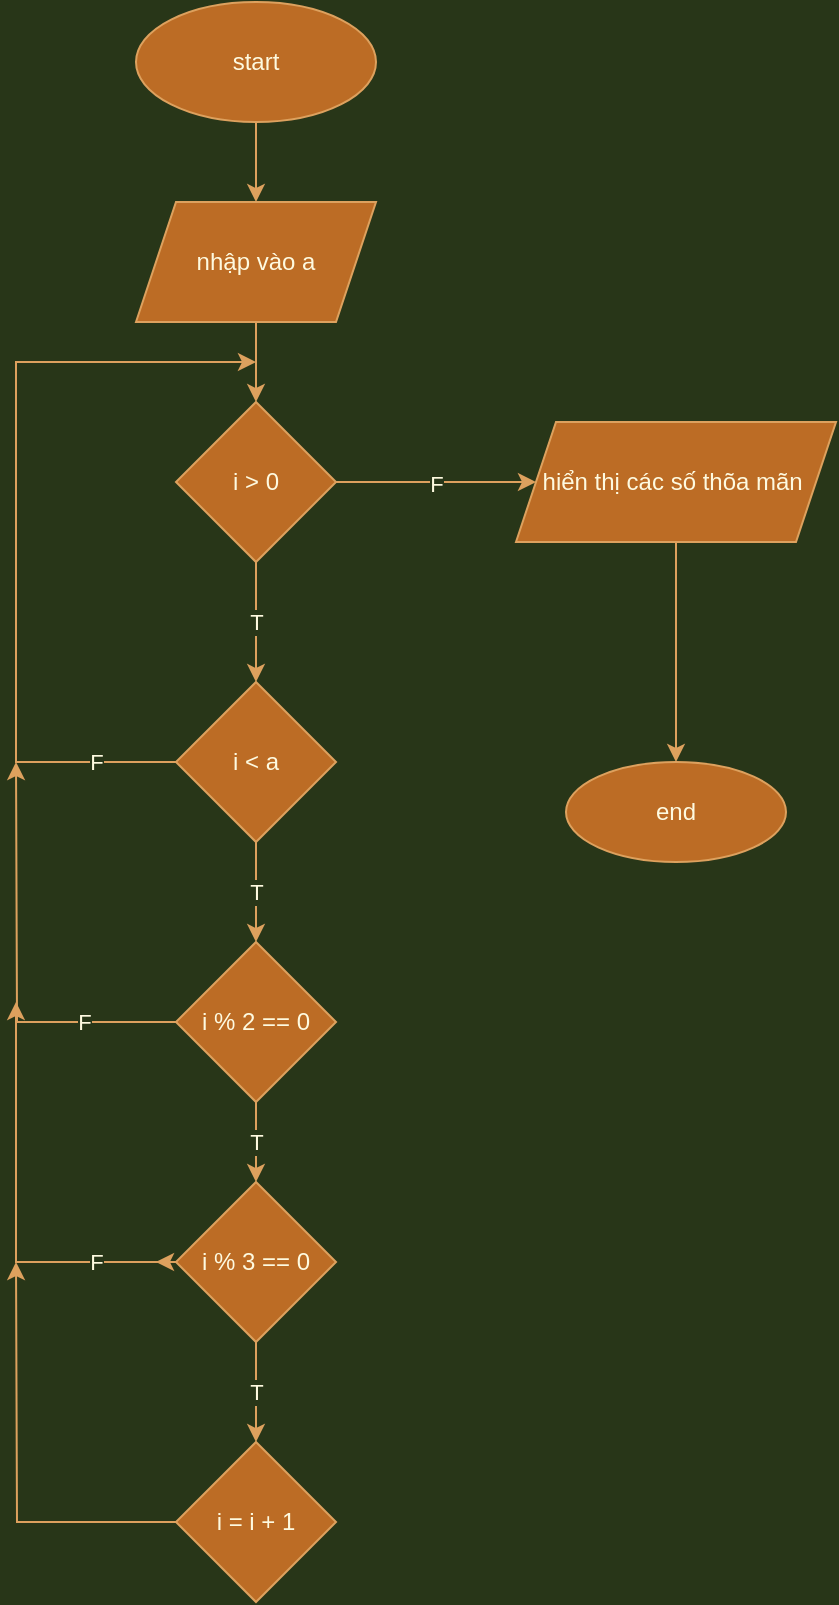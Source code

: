 <mxfile version="18.0.1" type="device"><diagram id="GZrk38RL8QDH6fvn_Zfs" name="Trang-1"><mxGraphModel dx="745" dy="506" grid="1" gridSize="10" guides="1" tooltips="1" connect="1" arrows="1" fold="1" page="1" pageScale="1" pageWidth="850" pageHeight="1100" background="#283618" math="0" shadow="0"><root><mxCell id="0"/><mxCell id="1" parent="0"/><mxCell id="sV7HZT52QJZ2BiaInb79-3" value="" style="edgeStyle=orthogonalEdgeStyle;rounded=0;orthogonalLoop=1;jettySize=auto;html=1;strokeColor=#DDA15E;fontColor=#FEFAE0;labelBackgroundColor=#283618;" edge="1" parent="1" source="sV7HZT52QJZ2BiaInb79-1" target="sV7HZT52QJZ2BiaInb79-2"><mxGeometry relative="1" as="geometry"><Array as="points"><mxPoint x="430" y="100"/><mxPoint x="430" y="100"/></Array></mxGeometry></mxCell><mxCell id="sV7HZT52QJZ2BiaInb79-1" value="start" style="ellipse;whiteSpace=wrap;html=1;fillColor=#BC6C25;strokeColor=#DDA15E;fontColor=#FEFAE0;" vertex="1" parent="1"><mxGeometry x="370" y="10" width="120" height="60" as="geometry"/></mxCell><mxCell id="sV7HZT52QJZ2BiaInb79-8" value="" style="edgeStyle=none;rounded=0;orthogonalLoop=1;jettySize=auto;html=1;strokeColor=#DDA15E;fontColor=#FEFAE0;labelBackgroundColor=#283618;" edge="1" parent="1" source="sV7HZT52QJZ2BiaInb79-2" target="sV7HZT52QJZ2BiaInb79-4"><mxGeometry relative="1" as="geometry"/></mxCell><mxCell id="sV7HZT52QJZ2BiaInb79-2" value="nhập vào a" style="shape=parallelogram;perimeter=parallelogramPerimeter;whiteSpace=wrap;html=1;fixedSize=1;fillColor=#BC6C25;strokeColor=#DDA15E;fontColor=#FEFAE0;" vertex="1" parent="1"><mxGeometry x="370" y="110" width="120" height="60" as="geometry"/></mxCell><mxCell id="sV7HZT52QJZ2BiaInb79-10" value="T" style="edgeStyle=none;rounded=0;orthogonalLoop=1;jettySize=auto;html=1;strokeColor=#DDA15E;fontColor=#FEFAE0;labelBackgroundColor=#283618;" edge="1" parent="1" source="sV7HZT52QJZ2BiaInb79-4" target="sV7HZT52QJZ2BiaInb79-9"><mxGeometry relative="1" as="geometry"/></mxCell><mxCell id="sV7HZT52QJZ2BiaInb79-16" value="F" style="edgeStyle=orthogonalEdgeStyle;rounded=0;orthogonalLoop=1;jettySize=auto;html=1;strokeColor=#DDA15E;fontColor=#FEFAE0;labelBackgroundColor=#283618;" edge="1" parent="1" source="sV7HZT52QJZ2BiaInb79-4"><mxGeometry relative="1" as="geometry"><mxPoint x="570" y="250" as="targetPoint"/></mxGeometry></mxCell><mxCell id="sV7HZT52QJZ2BiaInb79-4" value="i &amp;gt; 0" style="rhombus;whiteSpace=wrap;html=1;fillColor=#BC6C25;strokeColor=#DDA15E;fontColor=#FEFAE0;" vertex="1" parent="1"><mxGeometry x="390" y="210" width="80" height="80" as="geometry"/></mxCell><mxCell id="sV7HZT52QJZ2BiaInb79-14" value="F" style="edgeStyle=orthogonalEdgeStyle;rounded=0;orthogonalLoop=1;jettySize=auto;html=1;strokeColor=#DDA15E;fontColor=#FEFAE0;labelBackgroundColor=#283618;" edge="1" parent="1" source="sV7HZT52QJZ2BiaInb79-9"><mxGeometry x="-0.8" relative="1" as="geometry"><mxPoint x="430" y="190" as="targetPoint"/><Array as="points"><mxPoint x="310" y="390"/></Array><mxPoint as="offset"/></mxGeometry></mxCell><mxCell id="sV7HZT52QJZ2BiaInb79-19" value="T" style="edgeStyle=orthogonalEdgeStyle;rounded=0;orthogonalLoop=1;jettySize=auto;html=1;strokeColor=#DDA15E;fontColor=#FEFAE0;labelBackgroundColor=#283618;" edge="1" parent="1" source="sV7HZT52QJZ2BiaInb79-9" target="sV7HZT52QJZ2BiaInb79-17"><mxGeometry relative="1" as="geometry"/></mxCell><mxCell id="sV7HZT52QJZ2BiaInb79-9" value="i &amp;lt; a" style="rhombus;whiteSpace=wrap;html=1;fillColor=#BC6C25;strokeColor=#DDA15E;fontColor=#FEFAE0;" vertex="1" parent="1"><mxGeometry x="390" y="350" width="80" height="80" as="geometry"/></mxCell><mxCell id="sV7HZT52QJZ2BiaInb79-20" value="T" style="edgeStyle=orthogonalEdgeStyle;rounded=0;orthogonalLoop=1;jettySize=auto;html=1;strokeColor=#DDA15E;fontColor=#FEFAE0;labelBackgroundColor=#283618;" edge="1" parent="1" source="sV7HZT52QJZ2BiaInb79-17" target="sV7HZT52QJZ2BiaInb79-18"><mxGeometry relative="1" as="geometry"/></mxCell><mxCell id="sV7HZT52QJZ2BiaInb79-24" value="F" style="edgeStyle=orthogonalEdgeStyle;rounded=0;orthogonalLoop=1;jettySize=auto;html=1;strokeColor=#DDA15E;fontColor=#FEFAE0;labelBackgroundColor=#283618;" edge="1" parent="1" source="sV7HZT52QJZ2BiaInb79-17"><mxGeometry x="-0.556" relative="1" as="geometry"><mxPoint x="310" y="390" as="targetPoint"/><mxPoint as="offset"/></mxGeometry></mxCell><mxCell id="sV7HZT52QJZ2BiaInb79-17" value="i % 2 == 0" style="rhombus;whiteSpace=wrap;html=1;fillColor=#BC6C25;strokeColor=#DDA15E;fontColor=#FEFAE0;" vertex="1" parent="1"><mxGeometry x="390" y="480" width="80" height="80" as="geometry"/></mxCell><mxCell id="sV7HZT52QJZ2BiaInb79-22" value="T" style="edgeStyle=orthogonalEdgeStyle;rounded=0;orthogonalLoop=1;jettySize=auto;html=1;strokeColor=#DDA15E;fontColor=#FEFAE0;labelBackgroundColor=#283618;" edge="1" parent="1" source="sV7HZT52QJZ2BiaInb79-18" target="sV7HZT52QJZ2BiaInb79-21"><mxGeometry relative="1" as="geometry"/></mxCell><mxCell id="sV7HZT52QJZ2BiaInb79-26" value="F" style="edgeStyle=orthogonalEdgeStyle;rounded=0;orthogonalLoop=1;jettySize=auto;html=1;strokeColor=#DDA15E;fontColor=#FEFAE0;labelBackgroundColor=#283618;" edge="1" parent="1" source="sV7HZT52QJZ2BiaInb79-18"><mxGeometry x="-0.619" relative="1" as="geometry"><mxPoint x="310" y="510" as="targetPoint"/><Array as="points"><mxPoint x="310" y="640"/></Array><mxPoint as="offset"/></mxGeometry></mxCell><mxCell id="sV7HZT52QJZ2BiaInb79-30" style="edgeStyle=orthogonalEdgeStyle;rounded=0;orthogonalLoop=1;jettySize=auto;html=1;strokeColor=#DDA15E;fontColor=#FEFAE0;labelBackgroundColor=#283618;" edge="1" parent="1" source="sV7HZT52QJZ2BiaInb79-18"><mxGeometry relative="1" as="geometry"><mxPoint x="380" y="640" as="targetPoint"/><Array as="points"><mxPoint x="380" y="640"/><mxPoint x="380" y="640"/></Array></mxGeometry></mxCell><mxCell id="sV7HZT52QJZ2BiaInb79-18" value="i % 3 == 0" style="rhombus;whiteSpace=wrap;html=1;fillColor=#BC6C25;strokeColor=#DDA15E;fontColor=#FEFAE0;" vertex="1" parent="1"><mxGeometry x="390" y="600" width="80" height="80" as="geometry"/></mxCell><mxCell id="sV7HZT52QJZ2BiaInb79-28" style="edgeStyle=orthogonalEdgeStyle;rounded=0;orthogonalLoop=1;jettySize=auto;html=1;strokeColor=#DDA15E;fontColor=#FEFAE0;labelBackgroundColor=#283618;" edge="1" parent="1" source="sV7HZT52QJZ2BiaInb79-21"><mxGeometry relative="1" as="geometry"><mxPoint x="310" y="640" as="targetPoint"/></mxGeometry></mxCell><mxCell id="sV7HZT52QJZ2BiaInb79-21" value="i = i + 1" style="rhombus;whiteSpace=wrap;html=1;fillColor=#BC6C25;strokeColor=#DDA15E;fontColor=#FEFAE0;" vertex="1" parent="1"><mxGeometry x="390" y="730" width="80" height="80" as="geometry"/></mxCell><mxCell id="sV7HZT52QJZ2BiaInb79-38" style="edgeStyle=orthogonalEdgeStyle;rounded=0;orthogonalLoop=1;jettySize=auto;html=1;strokeColor=#DDA15E;fontColor=#FEFAE0;labelBackgroundColor=#283618;" edge="1" parent="1" source="sV7HZT52QJZ2BiaInb79-36"><mxGeometry relative="1" as="geometry"><mxPoint x="640" y="390" as="targetPoint"/></mxGeometry></mxCell><mxCell id="sV7HZT52QJZ2BiaInb79-36" value="hiển thị các số thõa mãn&amp;nbsp;" style="shape=parallelogram;perimeter=parallelogramPerimeter;whiteSpace=wrap;html=1;fixedSize=1;align=center;fillColor=#BC6C25;strokeColor=#DDA15E;fontColor=#FEFAE0;" vertex="1" parent="1"><mxGeometry x="560" y="220" width="160" height="60" as="geometry"/></mxCell><mxCell id="sV7HZT52QJZ2BiaInb79-39" value="end" style="ellipse;whiteSpace=wrap;html=1;direction=south;fillColor=#BC6C25;strokeColor=#DDA15E;fontColor=#FEFAE0;" vertex="1" parent="1"><mxGeometry x="585" y="390" width="110" height="50" as="geometry"/></mxCell><mxCell id="sV7HZT52QJZ2BiaInb79-41" style="edgeStyle=orthogonalEdgeStyle;rounded=0;orthogonalLoop=1;jettySize=auto;html=1;exitX=1;exitY=0.5;exitDx=0;exitDy=0;strokeColor=#DDA15E;fontColor=#FEFAE0;labelBackgroundColor=#283618;" edge="1" parent="1" source="sV7HZT52QJZ2BiaInb79-39" target="sV7HZT52QJZ2BiaInb79-39"><mxGeometry relative="1" as="geometry"/></mxCell></root></mxGraphModel></diagram></mxfile>